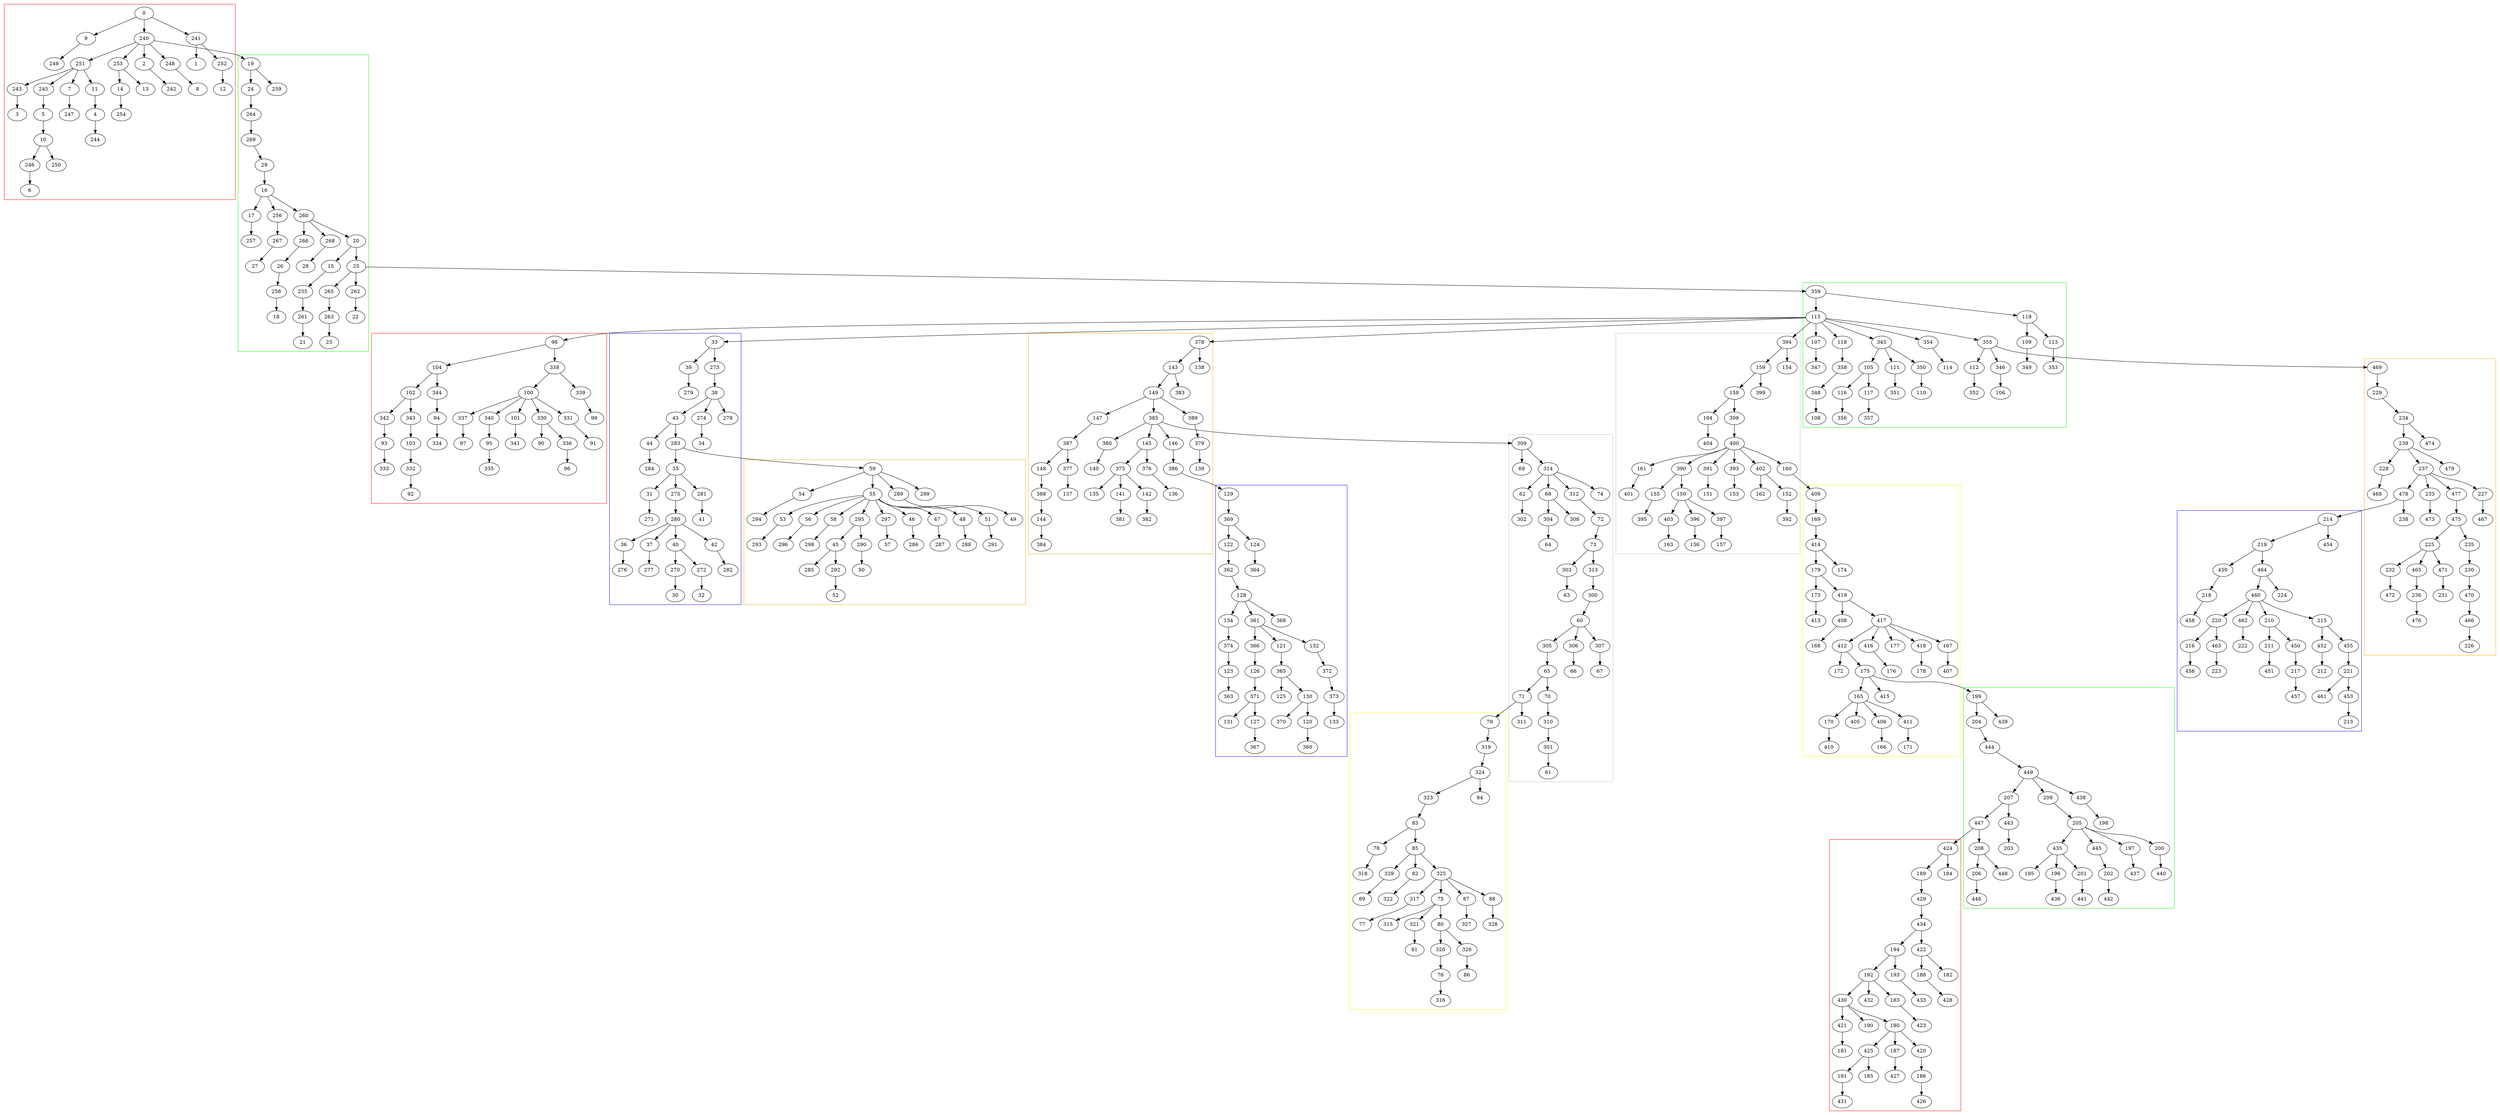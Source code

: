 strict digraph  {
	subgraph cluster_7 {
		graph [color=green];
		105 -> 116;
		105 -> 117;
		107 -> 347;
		109 -> 349;
		111 -> 351;
		112 -> 352;
		113 -> 353;
		115 -> 107;
		115 -> 118;
		115 -> 345;
		115 -> 354;
		115 -> 355;
		116 -> 356;
		117 -> 357;
		118 -> 358;
		119 -> 109;
		119 -> 113;
		345 -> 105;
		345 -> 111;
		345 -> 350;
		346 -> 106;
		348 -> 108;
		350 -> 110;
		354 -> 114;
		355 -> 112;
		355 -> 346;
		358 -> 348;
		359 -> 115;
		359 -> 119;
	}
	subgraph cluster_6 {
		graph [color=red];
		93 -> 333;
		94 -> 334;
		95 -> 335;
		98 -> 104;
		98 -> 338;
		100 -> 101;
		100 -> 330;
		100 -> 331;
		100 -> 337;
		100 -> 340;
		101 -> 341;
		102 -> 342;
		102 -> 343;
		103 -> 332;
		104 -> 102;
		104 -> 344;
		330 -> 90;
		330 -> 336;
		331 -> 91;
		332 -> 92;
		336 -> 96;
		337 -> 97;
		338 -> 100;
		338 -> 339;
		339 -> 99;
		340 -> 95;
		342 -> 93;
		343 -> 103;
		344 -> 94;
	}
	subgraph cluster_2 {
		graph [color=blue];
		31 -> 271;
		33 -> 39;
		33 -> 273;
		35 -> 31;
		35 -> 275;
		35 -> 281;
		36 -> 276;
		37 -> 277;
		38 -> 43;
		38 -> 274;
		38 -> 278;
		39 -> 279;
		40 -> 270;
		40 -> 272;
		42 -> 282;
		43 -> 44;
		43 -> 283;
		44 -> 284;
		270 -> 30;
		272 -> 32;
		273 -> 38;
		274 -> 34;
		275 -> 280;
		280 -> 36;
		280 -> 37;
		280 -> 40;
		280 -> 42;
		281 -> 41;
		283 -> 35;
	}
	subgraph cluster_8 {
		graph [color=blue];
		120 -> 360;
		121 -> 365;
		122 -> 362;
		123 -> 363;
		124 -> 364;
		126 -> 371;
		127 -> 367;
		128 -> 134;
		128 -> 361;
		128 -> 368;
		129 -> 369;
		130 -> 120;
		130 -> 370;
		132 -> 372;
		134 -> 374;
		361 -> 121;
		361 -> 132;
		361 -> 366;
		362 -> 128;
		365 -> 125;
		365 -> 130;
		366 -> 126;
		369 -> 122;
		369 -> 124;
		371 -> 127;
		371 -> 131;
		372 -> 373;
		373 -> 133;
		374 -> 123;
	}
	subgraph cluster_5 {
		graph [color=yellow];
		75 -> 80;
		75 -> 315;
		75 -> 321;
		76 -> 316;
		78 -> 318;
		79 -> 319;
		80 -> 320;
		80 -> 326;
		82 -> 322;
		83 -> 78;
		83 -> 85;
		85 -> 82;
		85 -> 325;
		85 -> 329;
		87 -> 327;
		88 -> 328;
		317 -> 77;
		319 -> 324;
		320 -> 76;
		321 -> 81;
		323 -> 83;
		324 -> 84;
		324 -> 323;
		325 -> 75;
		325 -> 87;
		325 -> 88;
		325 -> 317;
		326 -> 86;
		329 -> 89;
	}
	subgraph cluster_4 {
		graph [color=grey];
		60 -> 305;
		60 -> 306;
		60 -> 307;
		62 -> 302;
		65 -> 70;
		65 -> 71;
		68 -> 304;
		68 -> 308;
		70 -> 310;
		71 -> 311;
		72 -> 73;
		73 -> 303;
		73 -> 313;
		300 -> 60;
		301 -> 61;
		303 -> 63;
		304 -> 64;
		305 -> 65;
		306 -> 66;
		307 -> 67;
		309 -> 69;
		309 -> 314;
		310 -> 301;
		312 -> 72;
		313 -> 300;
		314 -> 62;
		314 -> 68;
		314 -> 74;
		314 -> 312;
	}
	subgraph cluster_3 {
		graph [color=orange];
		45 -> 285;
		45 -> 292;
		46 -> 286;
		47 -> 287;
		48 -> 288;
		51 -> 291;
		53 -> 293;
		54 -> 294;
		55 -> 46;
		55 -> 47;
		55 -> 48;
		55 -> 51;
		55 -> 53;
		55 -> 56;
		55 -> 58;
		55 -> 295;
		55 -> 297;
		56 -> 296;
		58 -> 298;
		59 -> 54;
		59 -> 55;
		59 -> 289;
		59 -> 299;
		289 -> 49;
		290 -> 50;
		292 -> 52;
		295 -> 45;
		295 -> 290;
		297 -> 57;
	}
	subgraph cluster_9 {
		graph [color=orange];
		141 -> 381;
		142 -> 382;
		143 -> 149;
		143 -> 383;
		144 -> 384;
		145 -> 375;
		145 -> 376;
		146 -> 386;
		147 -> 387;
		148 -> 388;
		149 -> 147;
		149 -> 385;
		149 -> 389;
		375 -> 135;
		375 -> 141;
		375 -> 142;
		376 -> 136;
		377 -> 137;
		378 -> 138;
		378 -> 143;
		379 -> 139;
		380 -> 140;
		385 -> 145;
		385 -> 146;
		385 -> 380;
		387 -> 148;
		387 -> 377;
		388 -> 144;
		389 -> 379;
	}
	subgraph cluster_10 {
		graph [color=grey];
		150 -> 396;
		150 -> 397;
		150 -> 403;
		152 -> 392;
		155 -> 395;
		158 -> 164;
		158 -> 398;
		159 -> 158;
		159 -> 399;
		161 -> 401;
		164 -> 404;
		390 -> 150;
		390 -> 155;
		391 -> 151;
		393 -> 153;
		394 -> 154;
		394 -> 159;
		396 -> 156;
		397 -> 157;
		398 -> 400;
		400 -> 160;
		400 -> 161;
		400 -> 390;
		400 -> 391;
		400 -> 393;
		400 -> 402;
		402 -> 152;
		402 -> 162;
		403 -> 163;
	}
	subgraph cluster_15 {
		graph [color=orange];
		225 -> 232;
		225 -> 465;
		225 -> 471;
		227 -> 467;
		228 -> 468;
		229 -> 234;
		230 -> 470;
		232 -> 472;
		233 -> 473;
		234 -> 239;
		234 -> 474;
		235 -> 230;
		236 -> 476;
		237 -> 227;
		237 -> 233;
		237 -> 477;
		237 -> 478;
		239 -> 228;
		239 -> 237;
		239 -> 479;
		465 -> 236;
		466 -> 226;
		469 -> 229;
		470 -> 466;
		471 -> 231;
		475 -> 225;
		475 -> 235;
		477 -> 475;
		478 -> 238;
	}
	subgraph cluster_11 {
		graph [color=yellow];
		165 -> 170;
		165 -> 405;
		165 -> 406;
		165 -> 411;
		167 -> 407;
		169 -> 414;
		170 -> 410;
		173 -> 413;
		175 -> 165;
		175 -> 415;
		179 -> 173;
		179 -> 419;
		406 -> 166;
		408 -> 168;
		409 -> 169;
		411 -> 171;
		412 -> 172;
		412 -> 175;
		414 -> 174;
		414 -> 179;
		416 -> 176;
		417 -> 167;
		417 -> 177;
		417 -> 412;
		417 -> 416;
		417 -> 418;
		418 -> 178;
		419 -> 408;
		419 -> 417;
	}
	subgraph cluster_12 {
		graph [color=red];
		180 -> 187;
		180 -> 420;
		180 -> 425;
		183 -> 423;
		186 -> 426;
		187 -> 427;
		188 -> 428;
		189 -> 429;
		191 -> 431;
		192 -> 183;
		192 -> 430;
		192 -> 432;
		193 -> 433;
		194 -> 192;
		194 -> 193;
		420 -> 186;
		421 -> 181;
		422 -> 182;
		422 -> 188;
		424 -> 184;
		424 -> 189;
		425 -> 185;
		425 -> 191;
		429 -> 434;
		430 -> 180;
		430 -> 190;
		430 -> 421;
		434 -> 194;
		434 -> 422;
	}
	subgraph cluster_13 {
		graph [color=green];
		196 -> 436;
		197 -> 437;
		199 -> 204;
		199 -> 439;
		200 -> 440;
		201 -> 441;
		202 -> 442;
		204 -> 444;
		205 -> 197;
		205 -> 200;
		205 -> 435;
		205 -> 445;
		206 -> 446;
		207 -> 443;
		207 -> 447;
		208 -> 206;
		208 -> 448;
		209 -> 205;
		435 -> 195;
		435 -> 196;
		435 -> 201;
		438 -> 198;
		443 -> 203;
		444 -> 449;
		445 -> 202;
		447 -> 208;
		449 -> 207;
		449 -> 209;
		449 -> 438;
	}
	subgraph cluster_14 {
		graph [color=blue];
		210 -> 211;
		210 -> 450;
		211 -> 451;
		214 -> 219;
		214 -> 454;
		215 -> 452;
		215 -> 455;
		216 -> 456;
		217 -> 457;
		218 -> 458;
		219 -> 459;
		219 -> 464;
		220 -> 216;
		220 -> 463;
		221 -> 453;
		221 -> 461;
		450 -> 217;
		452 -> 212;
		453 -> 213;
		455 -> 221;
		459 -> 218;
		460 -> 210;
		460 -> 215;
		460 -> 220;
		460 -> 462;
		462 -> 222;
		463 -> 223;
		464 -> 224;
		464 -> 460;
	}
	subgraph cluster_0 {
		graph [color=red];
		0 -> 9;
		0 -> 240;
		0 -> 241;
		2 -> 242;
		4 -> 244;
		5 -> 10;
		7 -> 247;
		9 -> 249;
		10 -> 246;
		10 -> 250;
		11 -> 4;
		14 -> 254;
		240 -> 2;
		240 -> 248;
		240 -> 251;
		240 -> 253;
		241 -> 1;
		241 -> 252;
		243 -> 3;
		245 -> 5;
		246 -> 6;
		248 -> 8;
		251 -> 7;
		251 -> 11;
		251 -> 243;
		251 -> 245;
		252 -> 12;
		253 -> 13;
		253 -> 14;
	}
	subgraph cluster_1 {
		graph [color=green];
		15 -> 255;
		16 -> 17;
		16 -> 256;
		16 -> 260;
		17 -> 257;
		19 -> 24;
		19 -> 259;
		20 -> 15;
		20 -> 25;
		24 -> 264;
		25 -> 262;
		25 -> 265;
		26 -> 258;
		29 -> 16;
		255 -> 261;
		256 -> 267;
		258 -> 18;
		260 -> 20;
		260 -> 266;
		260 -> 268;
		261 -> 21;
		262 -> 22;
		263 -> 23;
		264 -> 269;
		265 -> 263;
		266 -> 26;
		267 -> 27;
		268 -> 28;
		269 -> 29;
	}
	25 -> 359;
	71 -> 79;
	115 -> 33;
	115 -> 98;
	115 -> 378;
	115 -> 394;
	160 -> 409;
	175 -> 199;
	240 -> 19;
	283 -> 59;
	355 -> 469;
	385 -> 309;
	386 -> 129;
	447 -> 424;
	478 -> 214;
}
